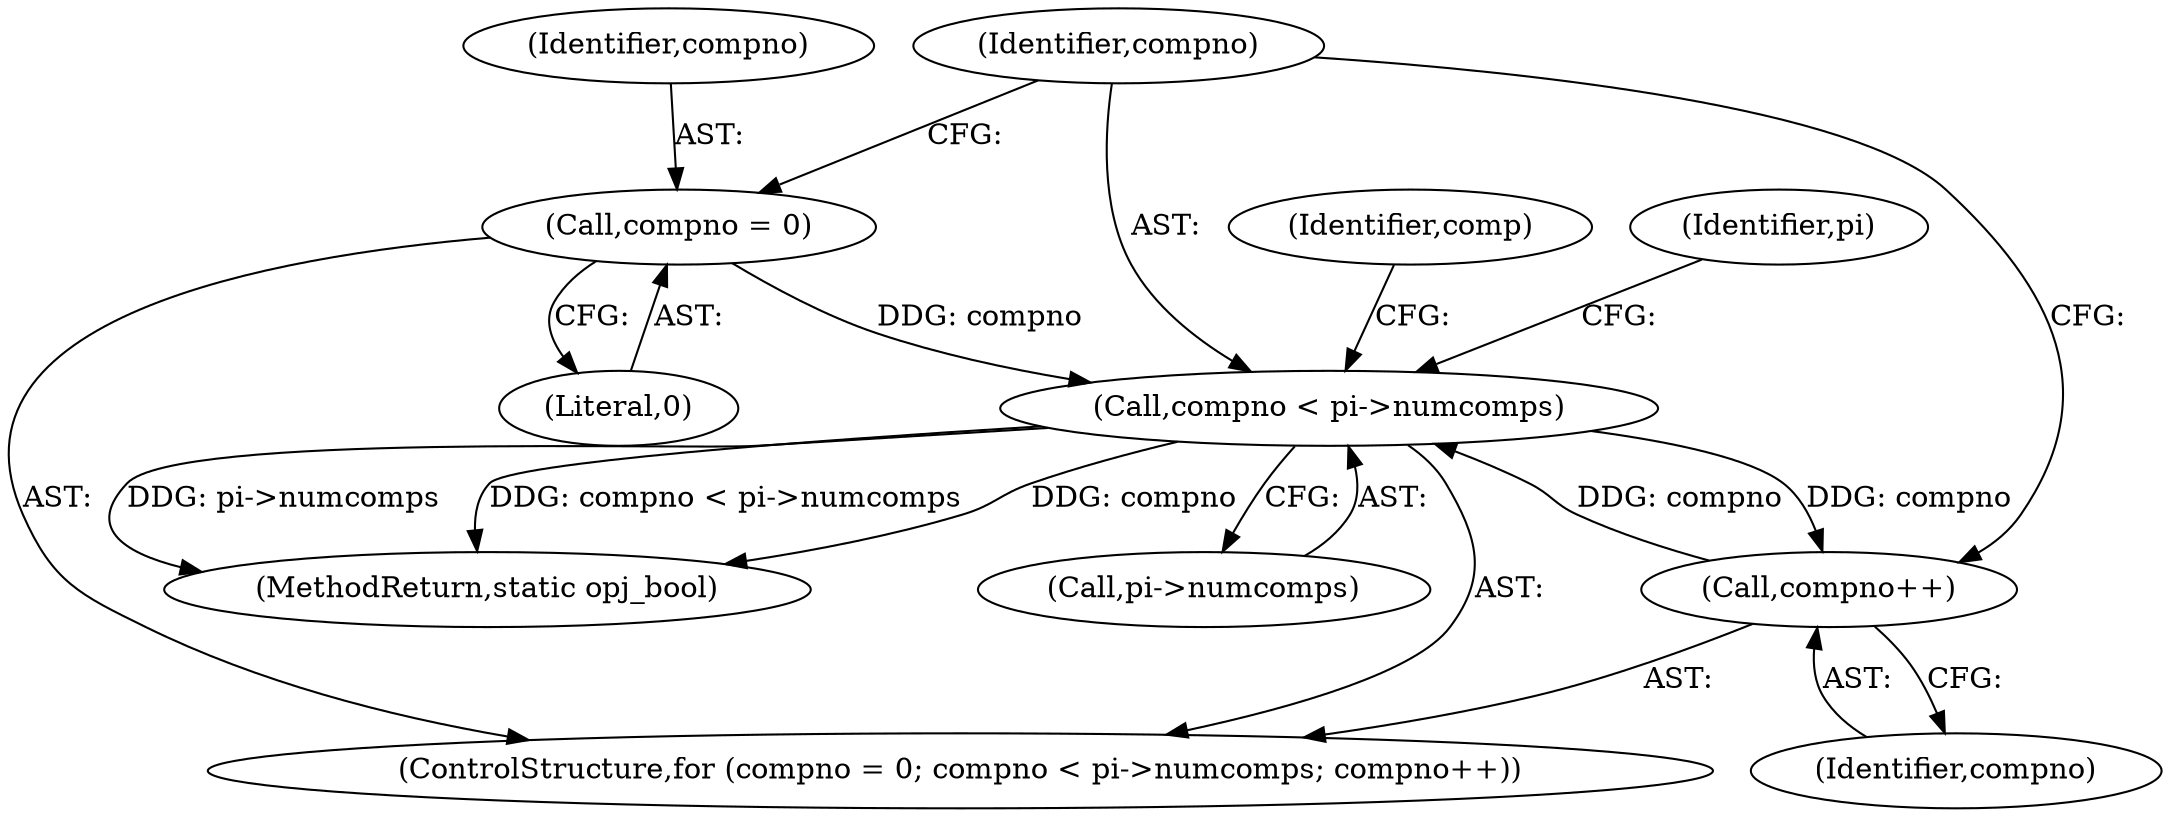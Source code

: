 digraph "0_openjpeg_c5bd64ea146162967c29bd2af0cbb845ba3eaaaf_1@pointer" {
"1000146" [label="(Call,compno < pi->numcomps)"];
"1000151" [label="(Call,compno++)"];
"1000146" [label="(Call,compno < pi->numcomps)"];
"1000143" [label="(Call,compno = 0)"];
"1000151" [label="(Call,compno++)"];
"1000142" [label="(ControlStructure,for (compno = 0; compno < pi->numcomps; compno++))"];
"1000146" [label="(Call,compno < pi->numcomps)"];
"1000155" [label="(Identifier,comp)"];
"1000770" [label="(MethodReturn,static opj_bool)"];
"1000143" [label="(Call,compno = 0)"];
"1000148" [label="(Call,pi->numcomps)"];
"1000145" [label="(Literal,0)"];
"1000255" [label="(Identifier,pi)"];
"1000152" [label="(Identifier,compno)"];
"1000144" [label="(Identifier,compno)"];
"1000147" [label="(Identifier,compno)"];
"1000146" -> "1000142"  [label="AST: "];
"1000146" -> "1000148"  [label="CFG: "];
"1000147" -> "1000146"  [label="AST: "];
"1000148" -> "1000146"  [label="AST: "];
"1000155" -> "1000146"  [label="CFG: "];
"1000255" -> "1000146"  [label="CFG: "];
"1000146" -> "1000770"  [label="DDG: pi->numcomps"];
"1000146" -> "1000770"  [label="DDG: compno < pi->numcomps"];
"1000146" -> "1000770"  [label="DDG: compno"];
"1000151" -> "1000146"  [label="DDG: compno"];
"1000143" -> "1000146"  [label="DDG: compno"];
"1000146" -> "1000151"  [label="DDG: compno"];
"1000151" -> "1000142"  [label="AST: "];
"1000151" -> "1000152"  [label="CFG: "];
"1000152" -> "1000151"  [label="AST: "];
"1000147" -> "1000151"  [label="CFG: "];
"1000143" -> "1000142"  [label="AST: "];
"1000143" -> "1000145"  [label="CFG: "];
"1000144" -> "1000143"  [label="AST: "];
"1000145" -> "1000143"  [label="AST: "];
"1000147" -> "1000143"  [label="CFG: "];
}
